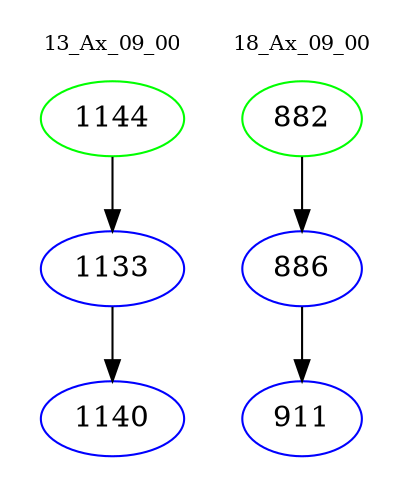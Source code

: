 digraph{
subgraph cluster_0 {
color = white
label = "13_Ax_09_00";
fontsize=10;
T0_1144 [label="1144", color="green"]
T0_1144 -> T0_1133 [color="black"]
T0_1133 [label="1133", color="blue"]
T0_1133 -> T0_1140 [color="black"]
T0_1140 [label="1140", color="blue"]
}
subgraph cluster_1 {
color = white
label = "18_Ax_09_00";
fontsize=10;
T1_882 [label="882", color="green"]
T1_882 -> T1_886 [color="black"]
T1_886 [label="886", color="blue"]
T1_886 -> T1_911 [color="black"]
T1_911 [label="911", color="blue"]
}
}
